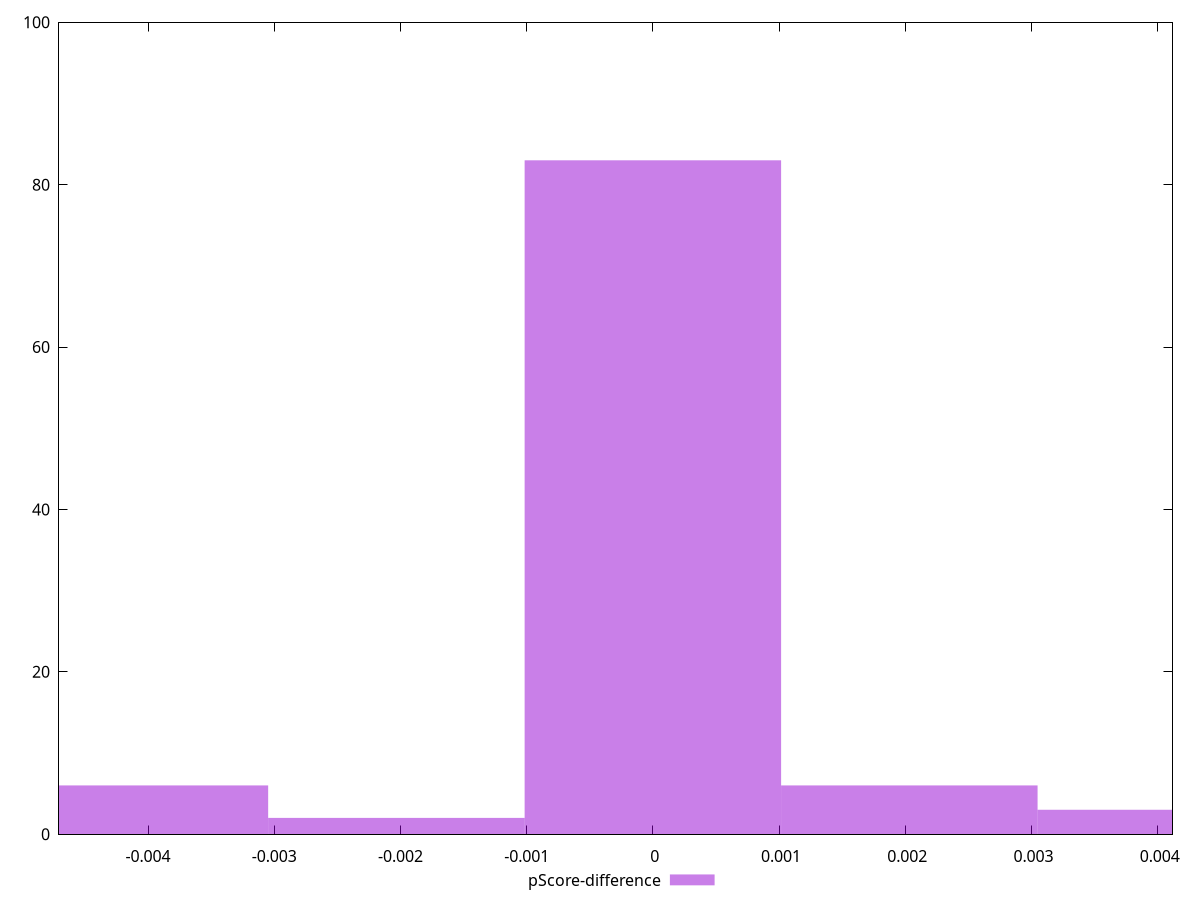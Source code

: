 reset

$pScoreDifference <<EOF
0 83
-0.004064654699521423 6
0.0020323273497607113 6
-0.0020323273497607113 2
0.004064654699521423 3
EOF

set key outside below
set boxwidth 0.0020323273497607113
set xrange [-0.0047058823529412125:0.004117647058823512]
set yrange [0:100]
set trange [0:100]
set style fill transparent solid 0.5 noborder
set terminal svg size 640, 490 enhanced background rgb 'white'
set output "report_00015_2021-02-09T16-11-33.973Z/uses-text-compression/samples/pages/pScore-difference/histogram.svg"

plot $pScoreDifference title "pScore-difference" with boxes

reset
